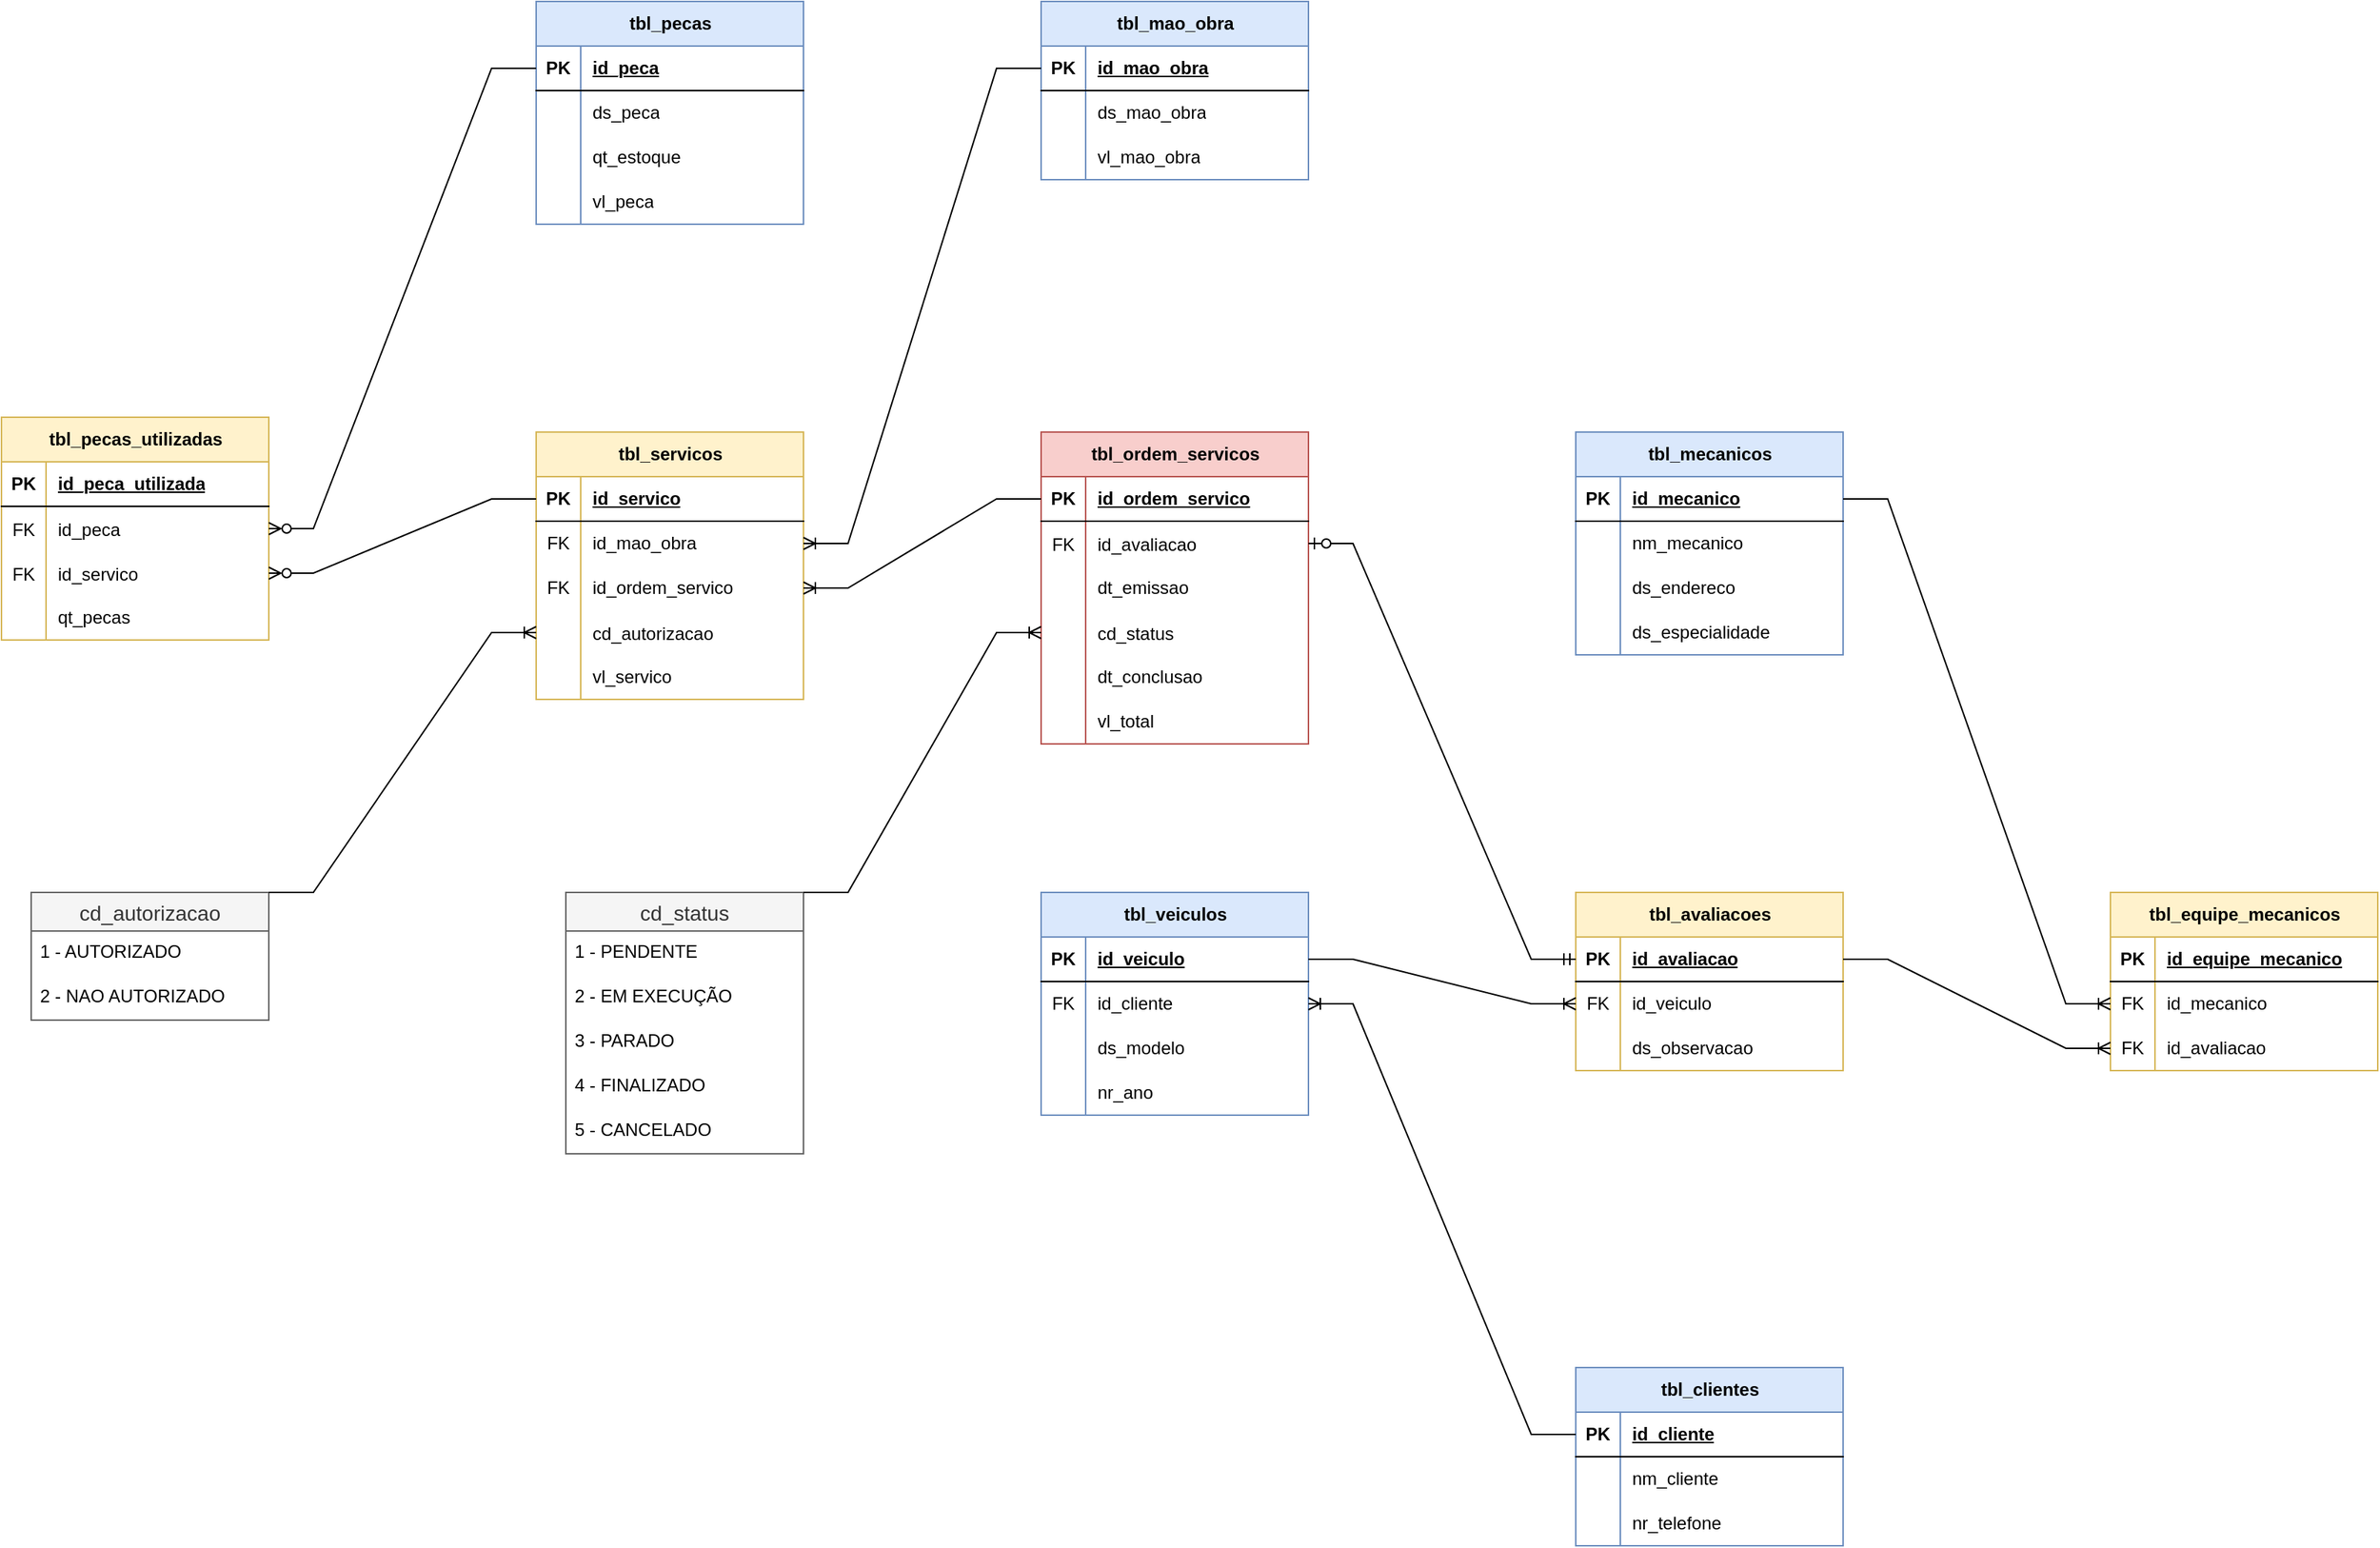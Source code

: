 <mxfile version="25.0.2">
  <diagram name="Page-1" id="YMWAzEPNgA9wiK5AsXqX">
    <mxGraphModel dx="1755" dy="1722" grid="1" gridSize="10" guides="1" tooltips="1" connect="1" arrows="1" fold="1" page="1" pageScale="1" pageWidth="827" pageHeight="1169" math="0" shadow="0">
      <root>
        <mxCell id="0" />
        <mxCell id="1" parent="0" />
        <mxCell id="VLNtFHODh2WOGzN6-Xzg-1" value="tbl_ordem_servicos" style="shape=table;startSize=30;container=1;collapsible=1;childLayout=tableLayout;fixedRows=1;rowLines=0;fontStyle=1;align=center;resizeLast=1;html=1;fillColor=#f8cecc;strokeColor=#b85450;" parent="1" vertex="1">
          <mxGeometry x="-120" y="-270" width="180" height="210" as="geometry" />
        </mxCell>
        <mxCell id="VLNtFHODh2WOGzN6-Xzg-2" value="" style="shape=tableRow;horizontal=0;startSize=0;swimlaneHead=0;swimlaneBody=0;fillColor=none;collapsible=0;dropTarget=0;points=[[0,0.5],[1,0.5]];portConstraint=eastwest;top=0;left=0;right=0;bottom=1;" parent="VLNtFHODh2WOGzN6-Xzg-1" vertex="1">
          <mxGeometry y="30" width="180" height="30" as="geometry" />
        </mxCell>
        <mxCell id="VLNtFHODh2WOGzN6-Xzg-3" value="PK" style="shape=partialRectangle;connectable=0;fillColor=none;top=0;left=0;bottom=0;right=0;fontStyle=1;overflow=hidden;whiteSpace=wrap;html=1;" parent="VLNtFHODh2WOGzN6-Xzg-2" vertex="1">
          <mxGeometry width="30" height="30" as="geometry">
            <mxRectangle width="30" height="30" as="alternateBounds" />
          </mxGeometry>
        </mxCell>
        <mxCell id="VLNtFHODh2WOGzN6-Xzg-4" value="id_ordem_servico" style="shape=partialRectangle;connectable=0;fillColor=none;top=0;left=0;bottom=0;right=0;align=left;spacingLeft=6;fontStyle=5;overflow=hidden;whiteSpace=wrap;html=1;" parent="VLNtFHODh2WOGzN6-Xzg-2" vertex="1">
          <mxGeometry x="30" width="150" height="30" as="geometry">
            <mxRectangle width="150" height="30" as="alternateBounds" />
          </mxGeometry>
        </mxCell>
        <mxCell id="VLNtFHODh2WOGzN6-Xzg-111" value="" style="shape=tableRow;horizontal=0;startSize=0;swimlaneHead=0;swimlaneBody=0;fillColor=none;collapsible=0;dropTarget=0;points=[[0,0.5],[1,0.5]];portConstraint=eastwest;top=0;left=0;right=0;bottom=0;" parent="VLNtFHODh2WOGzN6-Xzg-1" vertex="1">
          <mxGeometry y="60" width="180" height="30" as="geometry" />
        </mxCell>
        <mxCell id="VLNtFHODh2WOGzN6-Xzg-112" value="FK" style="shape=partialRectangle;connectable=0;fillColor=none;top=0;left=0;bottom=0;right=0;editable=1;overflow=hidden;" parent="VLNtFHODh2WOGzN6-Xzg-111" vertex="1">
          <mxGeometry width="30" height="30" as="geometry">
            <mxRectangle width="30" height="30" as="alternateBounds" />
          </mxGeometry>
        </mxCell>
        <mxCell id="VLNtFHODh2WOGzN6-Xzg-113" value="id_avaliacao" style="shape=partialRectangle;connectable=0;fillColor=none;top=0;left=0;bottom=0;right=0;align=left;spacingLeft=6;overflow=hidden;" parent="VLNtFHODh2WOGzN6-Xzg-111" vertex="1">
          <mxGeometry x="30" width="150" height="30" as="geometry">
            <mxRectangle width="150" height="30" as="alternateBounds" />
          </mxGeometry>
        </mxCell>
        <mxCell id="VLNtFHODh2WOGzN6-Xzg-5" value="" style="shape=tableRow;horizontal=0;startSize=0;swimlaneHead=0;swimlaneBody=0;fillColor=none;collapsible=0;dropTarget=0;points=[[0,0.5],[1,0.5]];portConstraint=eastwest;top=0;left=0;right=0;bottom=0;" parent="VLNtFHODh2WOGzN6-Xzg-1" vertex="1">
          <mxGeometry y="90" width="180" height="30" as="geometry" />
        </mxCell>
        <mxCell id="VLNtFHODh2WOGzN6-Xzg-6" value="" style="shape=partialRectangle;connectable=0;fillColor=none;top=0;left=0;bottom=0;right=0;editable=1;overflow=hidden;whiteSpace=wrap;html=1;" parent="VLNtFHODh2WOGzN6-Xzg-5" vertex="1">
          <mxGeometry width="30" height="30" as="geometry">
            <mxRectangle width="30" height="30" as="alternateBounds" />
          </mxGeometry>
        </mxCell>
        <mxCell id="VLNtFHODh2WOGzN6-Xzg-7" value="dt_emissao" style="shape=partialRectangle;connectable=0;fillColor=none;top=0;left=0;bottom=0;right=0;align=left;spacingLeft=6;overflow=hidden;whiteSpace=wrap;html=1;" parent="VLNtFHODh2WOGzN6-Xzg-5" vertex="1">
          <mxGeometry x="30" width="150" height="30" as="geometry">
            <mxRectangle width="150" height="30" as="alternateBounds" />
          </mxGeometry>
        </mxCell>
        <mxCell id="VLNtFHODh2WOGzN6-Xzg-92" value="" style="shape=tableRow;horizontal=0;startSize=0;swimlaneHead=0;swimlaneBody=0;fillColor=none;collapsible=0;dropTarget=0;points=[[0,0.5],[1,0.5]];portConstraint=eastwest;top=0;left=0;right=0;bottom=0;" parent="VLNtFHODh2WOGzN6-Xzg-1" vertex="1">
          <mxGeometry y="120" width="180" height="30" as="geometry" />
        </mxCell>
        <mxCell id="VLNtFHODh2WOGzN6-Xzg-93" value="" style="shape=partialRectangle;connectable=0;fillColor=none;top=0;left=0;bottom=0;right=0;editable=1;overflow=hidden;" parent="VLNtFHODh2WOGzN6-Xzg-92" vertex="1">
          <mxGeometry width="30" height="30" as="geometry">
            <mxRectangle width="30" height="30" as="alternateBounds" />
          </mxGeometry>
        </mxCell>
        <mxCell id="VLNtFHODh2WOGzN6-Xzg-94" value="cd_status" style="shape=partialRectangle;connectable=0;fillColor=none;top=0;left=0;bottom=0;right=0;align=left;spacingLeft=6;overflow=hidden;" parent="VLNtFHODh2WOGzN6-Xzg-92" vertex="1">
          <mxGeometry x="30" width="150" height="30" as="geometry">
            <mxRectangle width="150" height="30" as="alternateBounds" />
          </mxGeometry>
        </mxCell>
        <mxCell id="VLNtFHODh2WOGzN6-Xzg-8" value="" style="shape=tableRow;horizontal=0;startSize=0;swimlaneHead=0;swimlaneBody=0;fillColor=none;collapsible=0;dropTarget=0;points=[[0,0.5],[1,0.5]];portConstraint=eastwest;top=0;left=0;right=0;bottom=0;" parent="VLNtFHODh2WOGzN6-Xzg-1" vertex="1">
          <mxGeometry y="150" width="180" height="30" as="geometry" />
        </mxCell>
        <mxCell id="VLNtFHODh2WOGzN6-Xzg-9" value="" style="shape=partialRectangle;connectable=0;fillColor=none;top=0;left=0;bottom=0;right=0;editable=1;overflow=hidden;whiteSpace=wrap;html=1;" parent="VLNtFHODh2WOGzN6-Xzg-8" vertex="1">
          <mxGeometry width="30" height="30" as="geometry">
            <mxRectangle width="30" height="30" as="alternateBounds" />
          </mxGeometry>
        </mxCell>
        <mxCell id="VLNtFHODh2WOGzN6-Xzg-10" value="dt_conclusao" style="shape=partialRectangle;connectable=0;fillColor=none;top=0;left=0;bottom=0;right=0;align=left;spacingLeft=6;overflow=hidden;whiteSpace=wrap;html=1;" parent="VLNtFHODh2WOGzN6-Xzg-8" vertex="1">
          <mxGeometry x="30" width="150" height="30" as="geometry">
            <mxRectangle width="150" height="30" as="alternateBounds" />
          </mxGeometry>
        </mxCell>
        <mxCell id="VLNtFHODh2WOGzN6-Xzg-11" value="" style="shape=tableRow;horizontal=0;startSize=0;swimlaneHead=0;swimlaneBody=0;fillColor=none;collapsible=0;dropTarget=0;points=[[0,0.5],[1,0.5]];portConstraint=eastwest;top=0;left=0;right=0;bottom=0;" parent="VLNtFHODh2WOGzN6-Xzg-1" vertex="1">
          <mxGeometry y="180" width="180" height="30" as="geometry" />
        </mxCell>
        <mxCell id="VLNtFHODh2WOGzN6-Xzg-12" value="" style="shape=partialRectangle;connectable=0;fillColor=none;top=0;left=0;bottom=0;right=0;editable=1;overflow=hidden;whiteSpace=wrap;html=1;" parent="VLNtFHODh2WOGzN6-Xzg-11" vertex="1">
          <mxGeometry width="30" height="30" as="geometry">
            <mxRectangle width="30" height="30" as="alternateBounds" />
          </mxGeometry>
        </mxCell>
        <mxCell id="VLNtFHODh2WOGzN6-Xzg-13" value="vl_total" style="shape=partialRectangle;connectable=0;fillColor=none;top=0;left=0;bottom=0;right=0;align=left;spacingLeft=6;overflow=hidden;whiteSpace=wrap;html=1;" parent="VLNtFHODh2WOGzN6-Xzg-11" vertex="1">
          <mxGeometry x="30" width="150" height="30" as="geometry">
            <mxRectangle width="150" height="30" as="alternateBounds" />
          </mxGeometry>
        </mxCell>
        <mxCell id="VLNtFHODh2WOGzN6-Xzg-14" value="tbl_clientes" style="shape=table;startSize=30;container=1;collapsible=1;childLayout=tableLayout;fixedRows=1;rowLines=0;fontStyle=1;align=center;resizeLast=1;html=1;fillColor=#dae8fc;strokeColor=#6c8ebf;" parent="1" vertex="1">
          <mxGeometry x="240" y="360" width="180" height="120" as="geometry" />
        </mxCell>
        <mxCell id="VLNtFHODh2WOGzN6-Xzg-15" value="" style="shape=tableRow;horizontal=0;startSize=0;swimlaneHead=0;swimlaneBody=0;fillColor=none;collapsible=0;dropTarget=0;points=[[0,0.5],[1,0.5]];portConstraint=eastwest;top=0;left=0;right=0;bottom=1;" parent="VLNtFHODh2WOGzN6-Xzg-14" vertex="1">
          <mxGeometry y="30" width="180" height="30" as="geometry" />
        </mxCell>
        <mxCell id="VLNtFHODh2WOGzN6-Xzg-16" value="PK" style="shape=partialRectangle;connectable=0;fillColor=none;top=0;left=0;bottom=0;right=0;fontStyle=1;overflow=hidden;whiteSpace=wrap;html=1;" parent="VLNtFHODh2WOGzN6-Xzg-15" vertex="1">
          <mxGeometry width="30" height="30" as="geometry">
            <mxRectangle width="30" height="30" as="alternateBounds" />
          </mxGeometry>
        </mxCell>
        <mxCell id="VLNtFHODh2WOGzN6-Xzg-17" value="id_cliente" style="shape=partialRectangle;connectable=0;fillColor=none;top=0;left=0;bottom=0;right=0;align=left;spacingLeft=6;fontStyle=5;overflow=hidden;whiteSpace=wrap;html=1;" parent="VLNtFHODh2WOGzN6-Xzg-15" vertex="1">
          <mxGeometry x="30" width="150" height="30" as="geometry">
            <mxRectangle width="150" height="30" as="alternateBounds" />
          </mxGeometry>
        </mxCell>
        <mxCell id="VLNtFHODh2WOGzN6-Xzg-18" value="" style="shape=tableRow;horizontal=0;startSize=0;swimlaneHead=0;swimlaneBody=0;fillColor=none;collapsible=0;dropTarget=0;points=[[0,0.5],[1,0.5]];portConstraint=eastwest;top=0;left=0;right=0;bottom=0;" parent="VLNtFHODh2WOGzN6-Xzg-14" vertex="1">
          <mxGeometry y="60" width="180" height="30" as="geometry" />
        </mxCell>
        <mxCell id="VLNtFHODh2WOGzN6-Xzg-19" value="" style="shape=partialRectangle;connectable=0;fillColor=none;top=0;left=0;bottom=0;right=0;editable=1;overflow=hidden;whiteSpace=wrap;html=1;" parent="VLNtFHODh2WOGzN6-Xzg-18" vertex="1">
          <mxGeometry width="30" height="30" as="geometry">
            <mxRectangle width="30" height="30" as="alternateBounds" />
          </mxGeometry>
        </mxCell>
        <mxCell id="VLNtFHODh2WOGzN6-Xzg-20" value="nm_cliente" style="shape=partialRectangle;connectable=0;fillColor=none;top=0;left=0;bottom=0;right=0;align=left;spacingLeft=6;overflow=hidden;whiteSpace=wrap;html=1;" parent="VLNtFHODh2WOGzN6-Xzg-18" vertex="1">
          <mxGeometry x="30" width="150" height="30" as="geometry">
            <mxRectangle width="150" height="30" as="alternateBounds" />
          </mxGeometry>
        </mxCell>
        <mxCell id="VLNtFHODh2WOGzN6-Xzg-21" value="" style="shape=tableRow;horizontal=0;startSize=0;swimlaneHead=0;swimlaneBody=0;fillColor=none;collapsible=0;dropTarget=0;points=[[0,0.5],[1,0.5]];portConstraint=eastwest;top=0;left=0;right=0;bottom=0;" parent="VLNtFHODh2WOGzN6-Xzg-14" vertex="1">
          <mxGeometry y="90" width="180" height="30" as="geometry" />
        </mxCell>
        <mxCell id="VLNtFHODh2WOGzN6-Xzg-22" value="" style="shape=partialRectangle;connectable=0;fillColor=none;top=0;left=0;bottom=0;right=0;editable=1;overflow=hidden;whiteSpace=wrap;html=1;" parent="VLNtFHODh2WOGzN6-Xzg-21" vertex="1">
          <mxGeometry width="30" height="30" as="geometry">
            <mxRectangle width="30" height="30" as="alternateBounds" />
          </mxGeometry>
        </mxCell>
        <mxCell id="VLNtFHODh2WOGzN6-Xzg-23" value="nr_telefone" style="shape=partialRectangle;connectable=0;fillColor=none;top=0;left=0;bottom=0;right=0;align=left;spacingLeft=6;overflow=hidden;whiteSpace=wrap;html=1;" parent="VLNtFHODh2WOGzN6-Xzg-21" vertex="1">
          <mxGeometry x="30" width="150" height="30" as="geometry">
            <mxRectangle width="150" height="30" as="alternateBounds" />
          </mxGeometry>
        </mxCell>
        <mxCell id="VLNtFHODh2WOGzN6-Xzg-27" value="tbl_veiculos" style="shape=table;startSize=30;container=1;collapsible=1;childLayout=tableLayout;fixedRows=1;rowLines=0;fontStyle=1;align=center;resizeLast=1;html=1;fillColor=#dae8fc;strokeColor=#6c8ebf;" parent="1" vertex="1">
          <mxGeometry x="-120" y="40" width="180" height="150" as="geometry" />
        </mxCell>
        <mxCell id="VLNtFHODh2WOGzN6-Xzg-28" value="" style="shape=tableRow;horizontal=0;startSize=0;swimlaneHead=0;swimlaneBody=0;fillColor=none;collapsible=0;dropTarget=0;points=[[0,0.5],[1,0.5]];portConstraint=eastwest;top=0;left=0;right=0;bottom=1;" parent="VLNtFHODh2WOGzN6-Xzg-27" vertex="1">
          <mxGeometry y="30" width="180" height="30" as="geometry" />
        </mxCell>
        <mxCell id="VLNtFHODh2WOGzN6-Xzg-29" value="PK" style="shape=partialRectangle;connectable=0;fillColor=none;top=0;left=0;bottom=0;right=0;fontStyle=1;overflow=hidden;whiteSpace=wrap;html=1;" parent="VLNtFHODh2WOGzN6-Xzg-28" vertex="1">
          <mxGeometry width="30" height="30" as="geometry">
            <mxRectangle width="30" height="30" as="alternateBounds" />
          </mxGeometry>
        </mxCell>
        <mxCell id="VLNtFHODh2WOGzN6-Xzg-30" value="id_veiculo" style="shape=partialRectangle;connectable=0;fillColor=none;top=0;left=0;bottom=0;right=0;align=left;spacingLeft=6;fontStyle=5;overflow=hidden;whiteSpace=wrap;html=1;" parent="VLNtFHODh2WOGzN6-Xzg-28" vertex="1">
          <mxGeometry x="30" width="150" height="30" as="geometry">
            <mxRectangle width="150" height="30" as="alternateBounds" />
          </mxGeometry>
        </mxCell>
        <mxCell id="VLNtFHODh2WOGzN6-Xzg-37" value="" style="shape=tableRow;horizontal=0;startSize=0;swimlaneHead=0;swimlaneBody=0;fillColor=none;collapsible=0;dropTarget=0;points=[[0,0.5],[1,0.5]];portConstraint=eastwest;top=0;left=0;right=0;bottom=0;" parent="VLNtFHODh2WOGzN6-Xzg-27" vertex="1">
          <mxGeometry y="60" width="180" height="30" as="geometry" />
        </mxCell>
        <mxCell id="VLNtFHODh2WOGzN6-Xzg-38" value="FK" style="shape=partialRectangle;connectable=0;fillColor=none;top=0;left=0;bottom=0;right=0;editable=1;overflow=hidden;whiteSpace=wrap;html=1;" parent="VLNtFHODh2WOGzN6-Xzg-37" vertex="1">
          <mxGeometry width="30" height="30" as="geometry">
            <mxRectangle width="30" height="30" as="alternateBounds" />
          </mxGeometry>
        </mxCell>
        <mxCell id="VLNtFHODh2WOGzN6-Xzg-39" value="id_cliente" style="shape=partialRectangle;connectable=0;fillColor=none;top=0;left=0;bottom=0;right=0;align=left;spacingLeft=6;overflow=hidden;whiteSpace=wrap;html=1;" parent="VLNtFHODh2WOGzN6-Xzg-37" vertex="1">
          <mxGeometry x="30" width="150" height="30" as="geometry">
            <mxRectangle width="150" height="30" as="alternateBounds" />
          </mxGeometry>
        </mxCell>
        <mxCell id="VLNtFHODh2WOGzN6-Xzg-31" value="" style="shape=tableRow;horizontal=0;startSize=0;swimlaneHead=0;swimlaneBody=0;fillColor=none;collapsible=0;dropTarget=0;points=[[0,0.5],[1,0.5]];portConstraint=eastwest;top=0;left=0;right=0;bottom=0;" parent="VLNtFHODh2WOGzN6-Xzg-27" vertex="1">
          <mxGeometry y="90" width="180" height="30" as="geometry" />
        </mxCell>
        <mxCell id="VLNtFHODh2WOGzN6-Xzg-32" value="" style="shape=partialRectangle;connectable=0;fillColor=none;top=0;left=0;bottom=0;right=0;editable=1;overflow=hidden;whiteSpace=wrap;html=1;" parent="VLNtFHODh2WOGzN6-Xzg-31" vertex="1">
          <mxGeometry width="30" height="30" as="geometry">
            <mxRectangle width="30" height="30" as="alternateBounds" />
          </mxGeometry>
        </mxCell>
        <mxCell id="VLNtFHODh2WOGzN6-Xzg-33" value="ds_modelo" style="shape=partialRectangle;connectable=0;fillColor=none;top=0;left=0;bottom=0;right=0;align=left;spacingLeft=6;overflow=hidden;whiteSpace=wrap;html=1;" parent="VLNtFHODh2WOGzN6-Xzg-31" vertex="1">
          <mxGeometry x="30" width="150" height="30" as="geometry">
            <mxRectangle width="150" height="30" as="alternateBounds" />
          </mxGeometry>
        </mxCell>
        <mxCell id="VLNtFHODh2WOGzN6-Xzg-34" value="" style="shape=tableRow;horizontal=0;startSize=0;swimlaneHead=0;swimlaneBody=0;fillColor=none;collapsible=0;dropTarget=0;points=[[0,0.5],[1,0.5]];portConstraint=eastwest;top=0;left=0;right=0;bottom=0;" parent="VLNtFHODh2WOGzN6-Xzg-27" vertex="1">
          <mxGeometry y="120" width="180" height="30" as="geometry" />
        </mxCell>
        <mxCell id="VLNtFHODh2WOGzN6-Xzg-35" value="" style="shape=partialRectangle;connectable=0;fillColor=none;top=0;left=0;bottom=0;right=0;editable=1;overflow=hidden;whiteSpace=wrap;html=1;" parent="VLNtFHODh2WOGzN6-Xzg-34" vertex="1">
          <mxGeometry width="30" height="30" as="geometry">
            <mxRectangle width="30" height="30" as="alternateBounds" />
          </mxGeometry>
        </mxCell>
        <mxCell id="VLNtFHODh2WOGzN6-Xzg-36" value="nr_ano" style="shape=partialRectangle;connectable=0;fillColor=none;top=0;left=0;bottom=0;right=0;align=left;spacingLeft=6;overflow=hidden;whiteSpace=wrap;html=1;" parent="VLNtFHODh2WOGzN6-Xzg-34" vertex="1">
          <mxGeometry x="30" width="150" height="30" as="geometry">
            <mxRectangle width="150" height="30" as="alternateBounds" />
          </mxGeometry>
        </mxCell>
        <mxCell id="VLNtFHODh2WOGzN6-Xzg-40" value="tbl_mecanicos" style="shape=table;startSize=30;container=1;collapsible=1;childLayout=tableLayout;fixedRows=1;rowLines=0;fontStyle=1;align=center;resizeLast=1;html=1;fillColor=#dae8fc;strokeColor=#6c8ebf;" parent="1" vertex="1">
          <mxGeometry x="240" y="-270" width="180" height="150" as="geometry" />
        </mxCell>
        <mxCell id="VLNtFHODh2WOGzN6-Xzg-41" value="" style="shape=tableRow;horizontal=0;startSize=0;swimlaneHead=0;swimlaneBody=0;fillColor=none;collapsible=0;dropTarget=0;points=[[0,0.5],[1,0.5]];portConstraint=eastwest;top=0;left=0;right=0;bottom=1;" parent="VLNtFHODh2WOGzN6-Xzg-40" vertex="1">
          <mxGeometry y="30" width="180" height="30" as="geometry" />
        </mxCell>
        <mxCell id="VLNtFHODh2WOGzN6-Xzg-42" value="PK" style="shape=partialRectangle;connectable=0;fillColor=none;top=0;left=0;bottom=0;right=0;fontStyle=1;overflow=hidden;whiteSpace=wrap;html=1;" parent="VLNtFHODh2WOGzN6-Xzg-41" vertex="1">
          <mxGeometry width="30" height="30" as="geometry">
            <mxRectangle width="30" height="30" as="alternateBounds" />
          </mxGeometry>
        </mxCell>
        <mxCell id="VLNtFHODh2WOGzN6-Xzg-43" value="id_mecanico" style="shape=partialRectangle;connectable=0;fillColor=none;top=0;left=0;bottom=0;right=0;align=left;spacingLeft=6;fontStyle=5;overflow=hidden;whiteSpace=wrap;html=1;" parent="VLNtFHODh2WOGzN6-Xzg-41" vertex="1">
          <mxGeometry x="30" width="150" height="30" as="geometry">
            <mxRectangle width="150" height="30" as="alternateBounds" />
          </mxGeometry>
        </mxCell>
        <mxCell id="VLNtFHODh2WOGzN6-Xzg-44" value="" style="shape=tableRow;horizontal=0;startSize=0;swimlaneHead=0;swimlaneBody=0;fillColor=none;collapsible=0;dropTarget=0;points=[[0,0.5],[1,0.5]];portConstraint=eastwest;top=0;left=0;right=0;bottom=0;" parent="VLNtFHODh2WOGzN6-Xzg-40" vertex="1">
          <mxGeometry y="60" width="180" height="30" as="geometry" />
        </mxCell>
        <mxCell id="VLNtFHODh2WOGzN6-Xzg-45" value="" style="shape=partialRectangle;connectable=0;fillColor=none;top=0;left=0;bottom=0;right=0;editable=1;overflow=hidden;whiteSpace=wrap;html=1;" parent="VLNtFHODh2WOGzN6-Xzg-44" vertex="1">
          <mxGeometry width="30" height="30" as="geometry">
            <mxRectangle width="30" height="30" as="alternateBounds" />
          </mxGeometry>
        </mxCell>
        <mxCell id="VLNtFHODh2WOGzN6-Xzg-46" value="nm_mecanico" style="shape=partialRectangle;connectable=0;fillColor=none;top=0;left=0;bottom=0;right=0;align=left;spacingLeft=6;overflow=hidden;whiteSpace=wrap;html=1;" parent="VLNtFHODh2WOGzN6-Xzg-44" vertex="1">
          <mxGeometry x="30" width="150" height="30" as="geometry">
            <mxRectangle width="150" height="30" as="alternateBounds" />
          </mxGeometry>
        </mxCell>
        <mxCell id="VLNtFHODh2WOGzN6-Xzg-47" value="" style="shape=tableRow;horizontal=0;startSize=0;swimlaneHead=0;swimlaneBody=0;fillColor=none;collapsible=0;dropTarget=0;points=[[0,0.5],[1,0.5]];portConstraint=eastwest;top=0;left=0;right=0;bottom=0;" parent="VLNtFHODh2WOGzN6-Xzg-40" vertex="1">
          <mxGeometry y="90" width="180" height="30" as="geometry" />
        </mxCell>
        <mxCell id="VLNtFHODh2WOGzN6-Xzg-48" value="" style="shape=partialRectangle;connectable=0;fillColor=none;top=0;left=0;bottom=0;right=0;editable=1;overflow=hidden;whiteSpace=wrap;html=1;" parent="VLNtFHODh2WOGzN6-Xzg-47" vertex="1">
          <mxGeometry width="30" height="30" as="geometry">
            <mxRectangle width="30" height="30" as="alternateBounds" />
          </mxGeometry>
        </mxCell>
        <mxCell id="VLNtFHODh2WOGzN6-Xzg-49" value="ds_endereco" style="shape=partialRectangle;connectable=0;fillColor=none;top=0;left=0;bottom=0;right=0;align=left;spacingLeft=6;overflow=hidden;whiteSpace=wrap;html=1;" parent="VLNtFHODh2WOGzN6-Xzg-47" vertex="1">
          <mxGeometry x="30" width="150" height="30" as="geometry">
            <mxRectangle width="150" height="30" as="alternateBounds" />
          </mxGeometry>
        </mxCell>
        <mxCell id="VLNtFHODh2WOGzN6-Xzg-50" value="" style="shape=tableRow;horizontal=0;startSize=0;swimlaneHead=0;swimlaneBody=0;fillColor=none;collapsible=0;dropTarget=0;points=[[0,0.5],[1,0.5]];portConstraint=eastwest;top=0;left=0;right=0;bottom=0;" parent="VLNtFHODh2WOGzN6-Xzg-40" vertex="1">
          <mxGeometry y="120" width="180" height="30" as="geometry" />
        </mxCell>
        <mxCell id="VLNtFHODh2WOGzN6-Xzg-51" value="" style="shape=partialRectangle;connectable=0;fillColor=none;top=0;left=0;bottom=0;right=0;editable=1;overflow=hidden;whiteSpace=wrap;html=1;" parent="VLNtFHODh2WOGzN6-Xzg-50" vertex="1">
          <mxGeometry width="30" height="30" as="geometry">
            <mxRectangle width="30" height="30" as="alternateBounds" />
          </mxGeometry>
        </mxCell>
        <mxCell id="VLNtFHODh2WOGzN6-Xzg-52" value="ds_especialidade" style="shape=partialRectangle;connectable=0;fillColor=none;top=0;left=0;bottom=0;right=0;align=left;spacingLeft=6;overflow=hidden;whiteSpace=wrap;html=1;" parent="VLNtFHODh2WOGzN6-Xzg-50" vertex="1">
          <mxGeometry x="30" width="150" height="30" as="geometry">
            <mxRectangle width="150" height="30" as="alternateBounds" />
          </mxGeometry>
        </mxCell>
        <mxCell id="VLNtFHODh2WOGzN6-Xzg-53" value="tbl_servicos" style="shape=table;startSize=30;container=1;collapsible=1;childLayout=tableLayout;fixedRows=1;rowLines=0;fontStyle=1;align=center;resizeLast=1;html=1;fillColor=#fff2cc;strokeColor=#d6b656;" parent="1" vertex="1">
          <mxGeometry x="-460" y="-270" width="180" height="180" as="geometry" />
        </mxCell>
        <mxCell id="VLNtFHODh2WOGzN6-Xzg-54" value="" style="shape=tableRow;horizontal=0;startSize=0;swimlaneHead=0;swimlaneBody=0;fillColor=none;collapsible=0;dropTarget=0;points=[[0,0.5],[1,0.5]];portConstraint=eastwest;top=0;left=0;right=0;bottom=1;" parent="VLNtFHODh2WOGzN6-Xzg-53" vertex="1">
          <mxGeometry y="30" width="180" height="30" as="geometry" />
        </mxCell>
        <mxCell id="VLNtFHODh2WOGzN6-Xzg-55" value="PK" style="shape=partialRectangle;connectable=0;fillColor=none;top=0;left=0;bottom=0;right=0;fontStyle=1;overflow=hidden;whiteSpace=wrap;html=1;" parent="VLNtFHODh2WOGzN6-Xzg-54" vertex="1">
          <mxGeometry width="30" height="30" as="geometry">
            <mxRectangle width="30" height="30" as="alternateBounds" />
          </mxGeometry>
        </mxCell>
        <mxCell id="VLNtFHODh2WOGzN6-Xzg-56" value="id_servico" style="shape=partialRectangle;connectable=0;fillColor=none;top=0;left=0;bottom=0;right=0;align=left;spacingLeft=6;fontStyle=5;overflow=hidden;whiteSpace=wrap;html=1;" parent="VLNtFHODh2WOGzN6-Xzg-54" vertex="1">
          <mxGeometry x="30" width="150" height="30" as="geometry">
            <mxRectangle width="150" height="30" as="alternateBounds" />
          </mxGeometry>
        </mxCell>
        <mxCell id="VLNtFHODh2WOGzN6-Xzg-63" value="" style="shape=tableRow;horizontal=0;startSize=0;swimlaneHead=0;swimlaneBody=0;fillColor=none;collapsible=0;dropTarget=0;points=[[0,0.5],[1,0.5]];portConstraint=eastwest;top=0;left=0;right=0;bottom=0;" parent="VLNtFHODh2WOGzN6-Xzg-53" vertex="1">
          <mxGeometry y="60" width="180" height="30" as="geometry" />
        </mxCell>
        <mxCell id="VLNtFHODh2WOGzN6-Xzg-64" value="FK" style="shape=partialRectangle;connectable=0;fillColor=none;top=0;left=0;bottom=0;right=0;editable=1;overflow=hidden;whiteSpace=wrap;html=1;" parent="VLNtFHODh2WOGzN6-Xzg-63" vertex="1">
          <mxGeometry width="30" height="30" as="geometry">
            <mxRectangle width="30" height="30" as="alternateBounds" />
          </mxGeometry>
        </mxCell>
        <mxCell id="VLNtFHODh2WOGzN6-Xzg-65" value="id_mao_obra" style="shape=partialRectangle;connectable=0;fillColor=none;top=0;left=0;bottom=0;right=0;align=left;spacingLeft=6;overflow=hidden;whiteSpace=wrap;html=1;" parent="VLNtFHODh2WOGzN6-Xzg-63" vertex="1">
          <mxGeometry x="30" width="150" height="30" as="geometry">
            <mxRectangle width="150" height="30" as="alternateBounds" />
          </mxGeometry>
        </mxCell>
        <mxCell id="VLNtFHODh2WOGzN6-Xzg-57" value="" style="shape=tableRow;horizontal=0;startSize=0;swimlaneHead=0;swimlaneBody=0;fillColor=none;collapsible=0;dropTarget=0;points=[[0,0.5],[1,0.5]];portConstraint=eastwest;top=0;left=0;right=0;bottom=0;" parent="VLNtFHODh2WOGzN6-Xzg-53" vertex="1">
          <mxGeometry y="90" width="180" height="30" as="geometry" />
        </mxCell>
        <mxCell id="VLNtFHODh2WOGzN6-Xzg-58" value="FK" style="shape=partialRectangle;connectable=0;fillColor=none;top=0;left=0;bottom=0;right=0;editable=1;overflow=hidden;whiteSpace=wrap;html=1;" parent="VLNtFHODh2WOGzN6-Xzg-57" vertex="1">
          <mxGeometry width="30" height="30" as="geometry">
            <mxRectangle width="30" height="30" as="alternateBounds" />
          </mxGeometry>
        </mxCell>
        <mxCell id="VLNtFHODh2WOGzN6-Xzg-59" value="id_ordem_servico" style="shape=partialRectangle;connectable=0;fillColor=none;top=0;left=0;bottom=0;right=0;align=left;spacingLeft=6;overflow=hidden;whiteSpace=wrap;html=1;" parent="VLNtFHODh2WOGzN6-Xzg-57" vertex="1">
          <mxGeometry x="30" width="150" height="30" as="geometry">
            <mxRectangle width="150" height="30" as="alternateBounds" />
          </mxGeometry>
        </mxCell>
        <mxCell id="VLNtFHODh2WOGzN6-Xzg-176" value="" style="shape=tableRow;horizontal=0;startSize=0;swimlaneHead=0;swimlaneBody=0;fillColor=none;collapsible=0;dropTarget=0;points=[[0,0.5],[1,0.5]];portConstraint=eastwest;top=0;left=0;right=0;bottom=0;" parent="VLNtFHODh2WOGzN6-Xzg-53" vertex="1">
          <mxGeometry y="120" width="180" height="30" as="geometry" />
        </mxCell>
        <mxCell id="VLNtFHODh2WOGzN6-Xzg-177" value="" style="shape=partialRectangle;connectable=0;fillColor=none;top=0;left=0;bottom=0;right=0;editable=1;overflow=hidden;" parent="VLNtFHODh2WOGzN6-Xzg-176" vertex="1">
          <mxGeometry width="30" height="30" as="geometry">
            <mxRectangle width="30" height="30" as="alternateBounds" />
          </mxGeometry>
        </mxCell>
        <mxCell id="VLNtFHODh2WOGzN6-Xzg-178" value="cd_autorizacao" style="shape=partialRectangle;connectable=0;fillColor=none;top=0;left=0;bottom=0;right=0;align=left;spacingLeft=6;overflow=hidden;" parent="VLNtFHODh2WOGzN6-Xzg-176" vertex="1">
          <mxGeometry x="30" width="150" height="30" as="geometry">
            <mxRectangle width="150" height="30" as="alternateBounds" />
          </mxGeometry>
        </mxCell>
        <mxCell id="VLNtFHODh2WOGzN6-Xzg-60" value="" style="shape=tableRow;horizontal=0;startSize=0;swimlaneHead=0;swimlaneBody=0;fillColor=none;collapsible=0;dropTarget=0;points=[[0,0.5],[1,0.5]];portConstraint=eastwest;top=0;left=0;right=0;bottom=0;" parent="VLNtFHODh2WOGzN6-Xzg-53" vertex="1">
          <mxGeometry y="150" width="180" height="30" as="geometry" />
        </mxCell>
        <mxCell id="VLNtFHODh2WOGzN6-Xzg-61" value="" style="shape=partialRectangle;connectable=0;fillColor=none;top=0;left=0;bottom=0;right=0;editable=1;overflow=hidden;whiteSpace=wrap;html=1;" parent="VLNtFHODh2WOGzN6-Xzg-60" vertex="1">
          <mxGeometry width="30" height="30" as="geometry">
            <mxRectangle width="30" height="30" as="alternateBounds" />
          </mxGeometry>
        </mxCell>
        <mxCell id="VLNtFHODh2WOGzN6-Xzg-62" value="vl_servico" style="shape=partialRectangle;connectable=0;fillColor=none;top=0;left=0;bottom=0;right=0;align=left;spacingLeft=6;overflow=hidden;whiteSpace=wrap;html=1;" parent="VLNtFHODh2WOGzN6-Xzg-60" vertex="1">
          <mxGeometry x="30" width="150" height="30" as="geometry">
            <mxRectangle width="150" height="30" as="alternateBounds" />
          </mxGeometry>
        </mxCell>
        <mxCell id="VLNtFHODh2WOGzN6-Xzg-66" value="tbl_pecas" style="shape=table;startSize=30;container=1;collapsible=1;childLayout=tableLayout;fixedRows=1;rowLines=0;fontStyle=1;align=center;resizeLast=1;html=1;fillColor=#dae8fc;strokeColor=#6c8ebf;" parent="1" vertex="1">
          <mxGeometry x="-460" y="-560" width="180" height="150" as="geometry" />
        </mxCell>
        <mxCell id="VLNtFHODh2WOGzN6-Xzg-67" value="" style="shape=tableRow;horizontal=0;startSize=0;swimlaneHead=0;swimlaneBody=0;fillColor=none;collapsible=0;dropTarget=0;points=[[0,0.5],[1,0.5]];portConstraint=eastwest;top=0;left=0;right=0;bottom=1;" parent="VLNtFHODh2WOGzN6-Xzg-66" vertex="1">
          <mxGeometry y="30" width="180" height="30" as="geometry" />
        </mxCell>
        <mxCell id="VLNtFHODh2WOGzN6-Xzg-68" value="PK" style="shape=partialRectangle;connectable=0;fillColor=none;top=0;left=0;bottom=0;right=0;fontStyle=1;overflow=hidden;whiteSpace=wrap;html=1;" parent="VLNtFHODh2WOGzN6-Xzg-67" vertex="1">
          <mxGeometry width="30" height="30" as="geometry">
            <mxRectangle width="30" height="30" as="alternateBounds" />
          </mxGeometry>
        </mxCell>
        <mxCell id="VLNtFHODh2WOGzN6-Xzg-69" value="id_peca" style="shape=partialRectangle;connectable=0;fillColor=none;top=0;left=0;bottom=0;right=0;align=left;spacingLeft=6;fontStyle=5;overflow=hidden;whiteSpace=wrap;html=1;" parent="VLNtFHODh2WOGzN6-Xzg-67" vertex="1">
          <mxGeometry x="30" width="150" height="30" as="geometry">
            <mxRectangle width="150" height="30" as="alternateBounds" />
          </mxGeometry>
        </mxCell>
        <mxCell id="VLNtFHODh2WOGzN6-Xzg-70" value="" style="shape=tableRow;horizontal=0;startSize=0;swimlaneHead=0;swimlaneBody=0;fillColor=none;collapsible=0;dropTarget=0;points=[[0,0.5],[1,0.5]];portConstraint=eastwest;top=0;left=0;right=0;bottom=0;" parent="VLNtFHODh2WOGzN6-Xzg-66" vertex="1">
          <mxGeometry y="60" width="180" height="30" as="geometry" />
        </mxCell>
        <mxCell id="VLNtFHODh2WOGzN6-Xzg-71" value="" style="shape=partialRectangle;connectable=0;fillColor=none;top=0;left=0;bottom=0;right=0;editable=1;overflow=hidden;whiteSpace=wrap;html=1;" parent="VLNtFHODh2WOGzN6-Xzg-70" vertex="1">
          <mxGeometry width="30" height="30" as="geometry">
            <mxRectangle width="30" height="30" as="alternateBounds" />
          </mxGeometry>
        </mxCell>
        <mxCell id="VLNtFHODh2WOGzN6-Xzg-72" value="ds_peca" style="shape=partialRectangle;connectable=0;fillColor=none;top=0;left=0;bottom=0;right=0;align=left;spacingLeft=6;overflow=hidden;whiteSpace=wrap;html=1;" parent="VLNtFHODh2WOGzN6-Xzg-70" vertex="1">
          <mxGeometry x="30" width="150" height="30" as="geometry">
            <mxRectangle width="150" height="30" as="alternateBounds" />
          </mxGeometry>
        </mxCell>
        <mxCell id="VLNtFHODh2WOGzN6-Xzg-76" value="" style="shape=tableRow;horizontal=0;startSize=0;swimlaneHead=0;swimlaneBody=0;fillColor=none;collapsible=0;dropTarget=0;points=[[0,0.5],[1,0.5]];portConstraint=eastwest;top=0;left=0;right=0;bottom=0;" parent="VLNtFHODh2WOGzN6-Xzg-66" vertex="1">
          <mxGeometry y="90" width="180" height="30" as="geometry" />
        </mxCell>
        <mxCell id="VLNtFHODh2WOGzN6-Xzg-77" value="" style="shape=partialRectangle;connectable=0;fillColor=none;top=0;left=0;bottom=0;right=0;editable=1;overflow=hidden;whiteSpace=wrap;html=1;" parent="VLNtFHODh2WOGzN6-Xzg-76" vertex="1">
          <mxGeometry width="30" height="30" as="geometry">
            <mxRectangle width="30" height="30" as="alternateBounds" />
          </mxGeometry>
        </mxCell>
        <mxCell id="VLNtFHODh2WOGzN6-Xzg-78" value="qt_estoque" style="shape=partialRectangle;connectable=0;fillColor=none;top=0;left=0;bottom=0;right=0;align=left;spacingLeft=6;overflow=hidden;whiteSpace=wrap;html=1;" parent="VLNtFHODh2WOGzN6-Xzg-76" vertex="1">
          <mxGeometry x="30" width="150" height="30" as="geometry">
            <mxRectangle width="150" height="30" as="alternateBounds" />
          </mxGeometry>
        </mxCell>
        <mxCell id="VLNtFHODh2WOGzN6-Xzg-73" value="" style="shape=tableRow;horizontal=0;startSize=0;swimlaneHead=0;swimlaneBody=0;fillColor=none;collapsible=0;dropTarget=0;points=[[0,0.5],[1,0.5]];portConstraint=eastwest;top=0;left=0;right=0;bottom=0;" parent="VLNtFHODh2WOGzN6-Xzg-66" vertex="1">
          <mxGeometry y="120" width="180" height="30" as="geometry" />
        </mxCell>
        <mxCell id="VLNtFHODh2WOGzN6-Xzg-74" value="" style="shape=partialRectangle;connectable=0;fillColor=none;top=0;left=0;bottom=0;right=0;editable=1;overflow=hidden;whiteSpace=wrap;html=1;" parent="VLNtFHODh2WOGzN6-Xzg-73" vertex="1">
          <mxGeometry width="30" height="30" as="geometry">
            <mxRectangle width="30" height="30" as="alternateBounds" />
          </mxGeometry>
        </mxCell>
        <mxCell id="VLNtFHODh2WOGzN6-Xzg-75" value="vl_peca" style="shape=partialRectangle;connectable=0;fillColor=none;top=0;left=0;bottom=0;right=0;align=left;spacingLeft=6;overflow=hidden;whiteSpace=wrap;html=1;" parent="VLNtFHODh2WOGzN6-Xzg-73" vertex="1">
          <mxGeometry x="30" width="150" height="30" as="geometry">
            <mxRectangle width="150" height="30" as="alternateBounds" />
          </mxGeometry>
        </mxCell>
        <mxCell id="VLNtFHODh2WOGzN6-Xzg-79" value="tbl_pecas_utilizadas" style="shape=table;startSize=30;container=1;collapsible=1;childLayout=tableLayout;fixedRows=1;rowLines=0;fontStyle=1;align=center;resizeLast=1;html=1;fillColor=#fff2cc;strokeColor=#d6b656;" parent="1" vertex="1">
          <mxGeometry x="-820" y="-280" width="180" height="150" as="geometry" />
        </mxCell>
        <mxCell id="VLNtFHODh2WOGzN6-Xzg-80" value="" style="shape=tableRow;horizontal=0;startSize=0;swimlaneHead=0;swimlaneBody=0;fillColor=none;collapsible=0;dropTarget=0;points=[[0,0.5],[1,0.5]];portConstraint=eastwest;top=0;left=0;right=0;bottom=1;" parent="VLNtFHODh2WOGzN6-Xzg-79" vertex="1">
          <mxGeometry y="30" width="180" height="30" as="geometry" />
        </mxCell>
        <mxCell id="VLNtFHODh2WOGzN6-Xzg-81" value="PK" style="shape=partialRectangle;connectable=0;fillColor=none;top=0;left=0;bottom=0;right=0;fontStyle=1;overflow=hidden;whiteSpace=wrap;html=1;" parent="VLNtFHODh2WOGzN6-Xzg-80" vertex="1">
          <mxGeometry width="30" height="30" as="geometry">
            <mxRectangle width="30" height="30" as="alternateBounds" />
          </mxGeometry>
        </mxCell>
        <mxCell id="VLNtFHODh2WOGzN6-Xzg-82" value="id_peca_utilizada" style="shape=partialRectangle;connectable=0;fillColor=none;top=0;left=0;bottom=0;right=0;align=left;spacingLeft=6;fontStyle=5;overflow=hidden;whiteSpace=wrap;html=1;" parent="VLNtFHODh2WOGzN6-Xzg-80" vertex="1">
          <mxGeometry x="30" width="150" height="30" as="geometry">
            <mxRectangle width="150" height="30" as="alternateBounds" />
          </mxGeometry>
        </mxCell>
        <mxCell id="VLNtFHODh2WOGzN6-Xzg-137" value="" style="shape=tableRow;horizontal=0;startSize=0;swimlaneHead=0;swimlaneBody=0;fillColor=none;collapsible=0;dropTarget=0;points=[[0,0.5],[1,0.5]];portConstraint=eastwest;top=0;left=0;right=0;bottom=0;" parent="VLNtFHODh2WOGzN6-Xzg-79" vertex="1">
          <mxGeometry y="60" width="180" height="30" as="geometry" />
        </mxCell>
        <mxCell id="VLNtFHODh2WOGzN6-Xzg-138" value="FK" style="shape=partialRectangle;connectable=0;fillColor=none;top=0;left=0;bottom=0;right=0;editable=1;overflow=hidden;" parent="VLNtFHODh2WOGzN6-Xzg-137" vertex="1">
          <mxGeometry width="30" height="30" as="geometry">
            <mxRectangle width="30" height="30" as="alternateBounds" />
          </mxGeometry>
        </mxCell>
        <mxCell id="VLNtFHODh2WOGzN6-Xzg-139" value="id_peca" style="shape=partialRectangle;connectable=0;fillColor=none;top=0;left=0;bottom=0;right=0;align=left;spacingLeft=6;overflow=hidden;" parent="VLNtFHODh2WOGzN6-Xzg-137" vertex="1">
          <mxGeometry x="30" width="150" height="30" as="geometry">
            <mxRectangle width="150" height="30" as="alternateBounds" />
          </mxGeometry>
        </mxCell>
        <mxCell id="VLNtFHODh2WOGzN6-Xzg-134" value="" style="shape=tableRow;horizontal=0;startSize=0;swimlaneHead=0;swimlaneBody=0;fillColor=none;collapsible=0;dropTarget=0;points=[[0,0.5],[1,0.5]];portConstraint=eastwest;top=0;left=0;right=0;bottom=0;" parent="VLNtFHODh2WOGzN6-Xzg-79" vertex="1">
          <mxGeometry y="90" width="180" height="30" as="geometry" />
        </mxCell>
        <mxCell id="VLNtFHODh2WOGzN6-Xzg-135" value="FK" style="shape=partialRectangle;connectable=0;fillColor=none;top=0;left=0;bottom=0;right=0;editable=1;overflow=hidden;" parent="VLNtFHODh2WOGzN6-Xzg-134" vertex="1">
          <mxGeometry width="30" height="30" as="geometry">
            <mxRectangle width="30" height="30" as="alternateBounds" />
          </mxGeometry>
        </mxCell>
        <mxCell id="VLNtFHODh2WOGzN6-Xzg-136" value="id_servico" style="shape=partialRectangle;connectable=0;fillColor=none;top=0;left=0;bottom=0;right=0;align=left;spacingLeft=6;overflow=hidden;" parent="VLNtFHODh2WOGzN6-Xzg-134" vertex="1">
          <mxGeometry x="30" width="150" height="30" as="geometry">
            <mxRectangle width="150" height="30" as="alternateBounds" />
          </mxGeometry>
        </mxCell>
        <mxCell id="VLNtFHODh2WOGzN6-Xzg-83" value="" style="shape=tableRow;horizontal=0;startSize=0;swimlaneHead=0;swimlaneBody=0;fillColor=none;collapsible=0;dropTarget=0;points=[[0,0.5],[1,0.5]];portConstraint=eastwest;top=0;left=0;right=0;bottom=0;" parent="VLNtFHODh2WOGzN6-Xzg-79" vertex="1">
          <mxGeometry y="120" width="180" height="30" as="geometry" />
        </mxCell>
        <mxCell id="VLNtFHODh2WOGzN6-Xzg-84" value="" style="shape=partialRectangle;connectable=0;fillColor=none;top=0;left=0;bottom=0;right=0;editable=1;overflow=hidden;whiteSpace=wrap;html=1;" parent="VLNtFHODh2WOGzN6-Xzg-83" vertex="1">
          <mxGeometry width="30" height="30" as="geometry">
            <mxRectangle width="30" height="30" as="alternateBounds" />
          </mxGeometry>
        </mxCell>
        <mxCell id="VLNtFHODh2WOGzN6-Xzg-85" value="qt_pecas" style="shape=partialRectangle;connectable=0;fillColor=none;top=0;left=0;bottom=0;right=0;align=left;spacingLeft=6;overflow=hidden;whiteSpace=wrap;html=1;" parent="VLNtFHODh2WOGzN6-Xzg-83" vertex="1">
          <mxGeometry x="30" width="150" height="30" as="geometry">
            <mxRectangle width="150" height="30" as="alternateBounds" />
          </mxGeometry>
        </mxCell>
        <mxCell id="VLNtFHODh2WOGzN6-Xzg-95" value="" style="edgeStyle=entityRelationEdgeStyle;fontSize=12;html=1;endArrow=ERoneToMany;rounded=0;exitX=0;exitY=0.5;exitDx=0;exitDy=0;entryX=1;entryY=0.5;entryDx=0;entryDy=0;" parent="1" source="VLNtFHODh2WOGzN6-Xzg-15" target="VLNtFHODh2WOGzN6-Xzg-37" edge="1">
          <mxGeometry width="100" height="100" relative="1" as="geometry">
            <mxPoint x="370" y="540" as="sourcePoint" />
            <mxPoint x="470" y="440" as="targetPoint" />
          </mxGeometry>
        </mxCell>
        <mxCell id="VLNtFHODh2WOGzN6-Xzg-96" value="tbl_avaliacoes" style="shape=table;startSize=30;container=1;collapsible=1;childLayout=tableLayout;fixedRows=1;rowLines=0;fontStyle=1;align=center;resizeLast=1;html=1;fillColor=#fff2cc;strokeColor=#d6b656;" parent="1" vertex="1">
          <mxGeometry x="240" y="40" width="180" height="120" as="geometry" />
        </mxCell>
        <mxCell id="VLNtFHODh2WOGzN6-Xzg-97" value="" style="shape=tableRow;horizontal=0;startSize=0;swimlaneHead=0;swimlaneBody=0;fillColor=none;collapsible=0;dropTarget=0;points=[[0,0.5],[1,0.5]];portConstraint=eastwest;top=0;left=0;right=0;bottom=1;" parent="VLNtFHODh2WOGzN6-Xzg-96" vertex="1">
          <mxGeometry y="30" width="180" height="30" as="geometry" />
        </mxCell>
        <mxCell id="VLNtFHODh2WOGzN6-Xzg-98" value="PK" style="shape=partialRectangle;connectable=0;fillColor=none;top=0;left=0;bottom=0;right=0;fontStyle=1;overflow=hidden;whiteSpace=wrap;html=1;" parent="VLNtFHODh2WOGzN6-Xzg-97" vertex="1">
          <mxGeometry width="30" height="30" as="geometry">
            <mxRectangle width="30" height="30" as="alternateBounds" />
          </mxGeometry>
        </mxCell>
        <mxCell id="VLNtFHODh2WOGzN6-Xzg-99" value="id_avaliacao" style="shape=partialRectangle;connectable=0;fillColor=none;top=0;left=0;bottom=0;right=0;align=left;spacingLeft=6;fontStyle=5;overflow=hidden;whiteSpace=wrap;html=1;" parent="VLNtFHODh2WOGzN6-Xzg-97" vertex="1">
          <mxGeometry x="30" width="150" height="30" as="geometry">
            <mxRectangle width="150" height="30" as="alternateBounds" />
          </mxGeometry>
        </mxCell>
        <mxCell id="VLNtFHODh2WOGzN6-Xzg-103" value="" style="shape=tableRow;horizontal=0;startSize=0;swimlaneHead=0;swimlaneBody=0;fillColor=none;collapsible=0;dropTarget=0;points=[[0,0.5],[1,0.5]];portConstraint=eastwest;top=0;left=0;right=0;bottom=0;" parent="VLNtFHODh2WOGzN6-Xzg-96" vertex="1">
          <mxGeometry y="60" width="180" height="30" as="geometry" />
        </mxCell>
        <mxCell id="VLNtFHODh2WOGzN6-Xzg-104" value="FK" style="shape=partialRectangle;connectable=0;fillColor=none;top=0;left=0;bottom=0;right=0;editable=1;overflow=hidden;whiteSpace=wrap;html=1;" parent="VLNtFHODh2WOGzN6-Xzg-103" vertex="1">
          <mxGeometry width="30" height="30" as="geometry">
            <mxRectangle width="30" height="30" as="alternateBounds" />
          </mxGeometry>
        </mxCell>
        <mxCell id="VLNtFHODh2WOGzN6-Xzg-105" value="id_veiculo" style="shape=partialRectangle;connectable=0;fillColor=none;top=0;left=0;bottom=0;right=0;align=left;spacingLeft=6;overflow=hidden;whiteSpace=wrap;html=1;" parent="VLNtFHODh2WOGzN6-Xzg-103" vertex="1">
          <mxGeometry x="30" width="150" height="30" as="geometry">
            <mxRectangle width="150" height="30" as="alternateBounds" />
          </mxGeometry>
        </mxCell>
        <mxCell id="VLNtFHODh2WOGzN6-Xzg-106" value="" style="shape=tableRow;horizontal=0;startSize=0;swimlaneHead=0;swimlaneBody=0;fillColor=none;collapsible=0;dropTarget=0;points=[[0,0.5],[1,0.5]];portConstraint=eastwest;top=0;left=0;right=0;bottom=0;" parent="VLNtFHODh2WOGzN6-Xzg-96" vertex="1">
          <mxGeometry y="90" width="180" height="30" as="geometry" />
        </mxCell>
        <mxCell id="VLNtFHODh2WOGzN6-Xzg-107" value="" style="shape=partialRectangle;connectable=0;fillColor=none;top=0;left=0;bottom=0;right=0;editable=1;overflow=hidden;whiteSpace=wrap;html=1;" parent="VLNtFHODh2WOGzN6-Xzg-106" vertex="1">
          <mxGeometry width="30" height="30" as="geometry">
            <mxRectangle width="30" height="30" as="alternateBounds" />
          </mxGeometry>
        </mxCell>
        <mxCell id="VLNtFHODh2WOGzN6-Xzg-108" value="ds_observacao" style="shape=partialRectangle;connectable=0;fillColor=none;top=0;left=0;bottom=0;right=0;align=left;spacingLeft=6;overflow=hidden;whiteSpace=wrap;html=1;" parent="VLNtFHODh2WOGzN6-Xzg-106" vertex="1">
          <mxGeometry x="30" width="150" height="30" as="geometry">
            <mxRectangle width="150" height="30" as="alternateBounds" />
          </mxGeometry>
        </mxCell>
        <mxCell id="VLNtFHODh2WOGzN6-Xzg-109" value="" style="edgeStyle=entityRelationEdgeStyle;fontSize=12;html=1;endArrow=ERoneToMany;rounded=0;exitX=1;exitY=0.5;exitDx=0;exitDy=0;entryX=0;entryY=0.5;entryDx=0;entryDy=0;" parent="1" source="VLNtFHODh2WOGzN6-Xzg-28" target="VLNtFHODh2WOGzN6-Xzg-103" edge="1">
          <mxGeometry width="100" height="100" relative="1" as="geometry">
            <mxPoint x="250" y="575" as="sourcePoint" />
            <mxPoint x="70" y="445" as="targetPoint" />
          </mxGeometry>
        </mxCell>
        <mxCell id="VLNtFHODh2WOGzN6-Xzg-114" value="" style="edgeStyle=entityRelationEdgeStyle;fontSize=12;html=1;endArrow=ERzeroToOne;startArrow=ERmandOne;rounded=0;exitX=0;exitY=0.5;exitDx=0;exitDy=0;entryX=1;entryY=0.5;entryDx=0;entryDy=0;" parent="1" source="VLNtFHODh2WOGzN6-Xzg-97" target="VLNtFHODh2WOGzN6-Xzg-111" edge="1">
          <mxGeometry width="100" height="100" relative="1" as="geometry">
            <mxPoint x="90" y="80" as="sourcePoint" />
            <mxPoint x="190" y="-20" as="targetPoint" />
          </mxGeometry>
        </mxCell>
        <mxCell id="VLNtFHODh2WOGzN6-Xzg-116" value="tbl_equipe_mecanicos" style="shape=table;startSize=30;container=1;collapsible=1;childLayout=tableLayout;fixedRows=1;rowLines=0;fontStyle=1;align=center;resizeLast=1;html=1;fillColor=#fff2cc;strokeColor=#d6b656;" parent="1" vertex="1">
          <mxGeometry x="600" y="40" width="180" height="120" as="geometry" />
        </mxCell>
        <mxCell id="VLNtFHODh2WOGzN6-Xzg-117" value="" style="shape=tableRow;horizontal=0;startSize=0;swimlaneHead=0;swimlaneBody=0;fillColor=none;collapsible=0;dropTarget=0;points=[[0,0.5],[1,0.5]];portConstraint=eastwest;top=0;left=0;right=0;bottom=1;" parent="VLNtFHODh2WOGzN6-Xzg-116" vertex="1">
          <mxGeometry y="30" width="180" height="30" as="geometry" />
        </mxCell>
        <mxCell id="VLNtFHODh2WOGzN6-Xzg-118" value="PK" style="shape=partialRectangle;connectable=0;fillColor=none;top=0;left=0;bottom=0;right=0;fontStyle=1;overflow=hidden;whiteSpace=wrap;html=1;" parent="VLNtFHODh2WOGzN6-Xzg-117" vertex="1">
          <mxGeometry width="30" height="30" as="geometry">
            <mxRectangle width="30" height="30" as="alternateBounds" />
          </mxGeometry>
        </mxCell>
        <mxCell id="VLNtFHODh2WOGzN6-Xzg-119" value="id_equipe_mecanico" style="shape=partialRectangle;connectable=0;fillColor=none;top=0;left=0;bottom=0;right=0;align=left;spacingLeft=6;fontStyle=5;overflow=hidden;whiteSpace=wrap;html=1;" parent="VLNtFHODh2WOGzN6-Xzg-117" vertex="1">
          <mxGeometry x="30" width="150" height="30" as="geometry">
            <mxRectangle width="150" height="30" as="alternateBounds" />
          </mxGeometry>
        </mxCell>
        <mxCell id="VLNtFHODh2WOGzN6-Xzg-120" value="" style="shape=tableRow;horizontal=0;startSize=0;swimlaneHead=0;swimlaneBody=0;fillColor=none;collapsible=0;dropTarget=0;points=[[0,0.5],[1,0.5]];portConstraint=eastwest;top=0;left=0;right=0;bottom=0;" parent="VLNtFHODh2WOGzN6-Xzg-116" vertex="1">
          <mxGeometry y="60" width="180" height="30" as="geometry" />
        </mxCell>
        <mxCell id="VLNtFHODh2WOGzN6-Xzg-121" value="FK" style="shape=partialRectangle;connectable=0;fillColor=none;top=0;left=0;bottom=0;right=0;editable=1;overflow=hidden;whiteSpace=wrap;html=1;" parent="VLNtFHODh2WOGzN6-Xzg-120" vertex="1">
          <mxGeometry width="30" height="30" as="geometry">
            <mxRectangle width="30" height="30" as="alternateBounds" />
          </mxGeometry>
        </mxCell>
        <mxCell id="VLNtFHODh2WOGzN6-Xzg-122" value="id_mecanico" style="shape=partialRectangle;connectable=0;fillColor=none;top=0;left=0;bottom=0;right=0;align=left;spacingLeft=6;overflow=hidden;whiteSpace=wrap;html=1;" parent="VLNtFHODh2WOGzN6-Xzg-120" vertex="1">
          <mxGeometry x="30" width="150" height="30" as="geometry">
            <mxRectangle width="150" height="30" as="alternateBounds" />
          </mxGeometry>
        </mxCell>
        <mxCell id="VLNtFHODh2WOGzN6-Xzg-123" value="" style="shape=tableRow;horizontal=0;startSize=0;swimlaneHead=0;swimlaneBody=0;fillColor=none;collapsible=0;dropTarget=0;points=[[0,0.5],[1,0.5]];portConstraint=eastwest;top=0;left=0;right=0;bottom=0;" parent="VLNtFHODh2WOGzN6-Xzg-116" vertex="1">
          <mxGeometry y="90" width="180" height="30" as="geometry" />
        </mxCell>
        <mxCell id="VLNtFHODh2WOGzN6-Xzg-124" value="FK" style="shape=partialRectangle;connectable=0;fillColor=none;top=0;left=0;bottom=0;right=0;editable=1;overflow=hidden;whiteSpace=wrap;html=1;" parent="VLNtFHODh2WOGzN6-Xzg-123" vertex="1">
          <mxGeometry width="30" height="30" as="geometry">
            <mxRectangle width="30" height="30" as="alternateBounds" />
          </mxGeometry>
        </mxCell>
        <mxCell id="VLNtFHODh2WOGzN6-Xzg-125" value="id_avaliacao" style="shape=partialRectangle;connectable=0;fillColor=none;top=0;left=0;bottom=0;right=0;align=left;spacingLeft=6;overflow=hidden;whiteSpace=wrap;html=1;" parent="VLNtFHODh2WOGzN6-Xzg-123" vertex="1">
          <mxGeometry x="30" width="150" height="30" as="geometry">
            <mxRectangle width="150" height="30" as="alternateBounds" />
          </mxGeometry>
        </mxCell>
        <mxCell id="VLNtFHODh2WOGzN6-Xzg-129" value="" style="edgeStyle=entityRelationEdgeStyle;fontSize=12;html=1;endArrow=ERoneToMany;rounded=0;exitX=1;exitY=0.5;exitDx=0;exitDy=0;entryX=0;entryY=0.5;entryDx=0;entryDy=0;" parent="1" source="VLNtFHODh2WOGzN6-Xzg-41" target="VLNtFHODh2WOGzN6-Xzg-120" edge="1">
          <mxGeometry width="100" height="100" relative="1" as="geometry">
            <mxPoint x="70" y="415" as="sourcePoint" />
            <mxPoint x="250" y="155" as="targetPoint" />
          </mxGeometry>
        </mxCell>
        <mxCell id="VLNtFHODh2WOGzN6-Xzg-131" value="" style="edgeStyle=entityRelationEdgeStyle;fontSize=12;html=1;endArrow=ERoneToMany;rounded=0;exitX=1;exitY=0.5;exitDx=0;exitDy=0;entryX=0;entryY=0.5;entryDx=0;entryDy=0;" parent="1" source="VLNtFHODh2WOGzN6-Xzg-97" target="VLNtFHODh2WOGzN6-Xzg-123" edge="1">
          <mxGeometry width="100" height="100" relative="1" as="geometry">
            <mxPoint x="430" y="-215" as="sourcePoint" />
            <mxPoint x="610" y="125" as="targetPoint" />
          </mxGeometry>
        </mxCell>
        <mxCell id="VLNtFHODh2WOGzN6-Xzg-133" value="" style="edgeStyle=entityRelationEdgeStyle;fontSize=12;html=1;endArrow=ERoneToMany;rounded=0;exitX=0;exitY=0.5;exitDx=0;exitDy=0;entryX=1;entryY=0.5;entryDx=0;entryDy=0;" parent="1" source="VLNtFHODh2WOGzN6-Xzg-2" target="VLNtFHODh2WOGzN6-Xzg-57" edge="1">
          <mxGeometry width="100" height="100" relative="1" as="geometry">
            <mxPoint x="70" y="415" as="sourcePoint" />
            <mxPoint x="250" y="155" as="targetPoint" />
          </mxGeometry>
        </mxCell>
        <mxCell id="VLNtFHODh2WOGzN6-Xzg-140" value="" style="edgeStyle=entityRelationEdgeStyle;fontSize=12;html=1;endArrow=ERzeroToMany;rounded=0;exitX=0;exitY=0.5;exitDx=0;exitDy=0;entryX=1;entryY=0.5;entryDx=0;entryDy=0;endFill=0;" parent="1" source="VLNtFHODh2WOGzN6-Xzg-54" target="VLNtFHODh2WOGzN6-Xzg-134" edge="1">
          <mxGeometry width="100" height="100" relative="1" as="geometry">
            <mxPoint x="-110" y="45" as="sourcePoint" />
            <mxPoint x="-270" y="85" as="targetPoint" />
          </mxGeometry>
        </mxCell>
        <mxCell id="VLNtFHODh2WOGzN6-Xzg-141" value="" style="edgeStyle=entityRelationEdgeStyle;fontSize=12;html=1;endArrow=ERzeroToMany;rounded=0;exitX=0;exitY=0.5;exitDx=0;exitDy=0;entryX=1;entryY=0.5;entryDx=0;entryDy=0;endFill=0;" parent="1" source="VLNtFHODh2WOGzN6-Xzg-67" target="VLNtFHODh2WOGzN6-Xzg-137" edge="1">
          <mxGeometry width="100" height="100" relative="1" as="geometry">
            <mxPoint x="-450" y="55" as="sourcePoint" />
            <mxPoint x="-630" y="85" as="targetPoint" />
          </mxGeometry>
        </mxCell>
        <mxCell id="VLNtFHODh2WOGzN6-Xzg-142" value="cd_status" style="swimlane;fontStyle=0;childLayout=stackLayout;horizontal=1;startSize=26;horizontalStack=0;resizeParent=1;resizeParentMax=0;resizeLast=0;collapsible=1;marginBottom=0;align=center;fontSize=14;fillColor=#f5f5f5;strokeColor=#666666;fontColor=#333333;" parent="1" vertex="1">
          <mxGeometry x="-440" y="40" width="160" height="176" as="geometry" />
        </mxCell>
        <mxCell id="VLNtFHODh2WOGzN6-Xzg-143" value="1 - PENDENTE" style="text;strokeColor=none;fillColor=none;spacingLeft=4;spacingRight=4;overflow=hidden;rotatable=0;points=[[0,0.5],[1,0.5]];portConstraint=eastwest;fontSize=12;whiteSpace=wrap;html=1;" parent="VLNtFHODh2WOGzN6-Xzg-142" vertex="1">
          <mxGeometry y="26" width="160" height="30" as="geometry" />
        </mxCell>
        <mxCell id="VLNtFHODh2WOGzN6-Xzg-144" value="2 - EM EXECUÇÃO" style="text;strokeColor=none;fillColor=none;spacingLeft=4;spacingRight=4;overflow=hidden;rotatable=0;points=[[0,0.5],[1,0.5]];portConstraint=eastwest;fontSize=12;whiteSpace=wrap;html=1;" parent="VLNtFHODh2WOGzN6-Xzg-142" vertex="1">
          <mxGeometry y="56" width="160" height="30" as="geometry" />
        </mxCell>
        <mxCell id="VLNtFHODh2WOGzN6-Xzg-145" value="3 - PARADO" style="text;strokeColor=none;fillColor=none;spacingLeft=4;spacingRight=4;overflow=hidden;rotatable=0;points=[[0,0.5],[1,0.5]];portConstraint=eastwest;fontSize=12;whiteSpace=wrap;html=1;" parent="VLNtFHODh2WOGzN6-Xzg-142" vertex="1">
          <mxGeometry y="86" width="160" height="30" as="geometry" />
        </mxCell>
        <mxCell id="VLNtFHODh2WOGzN6-Xzg-153" value="4 - FINALIZADO" style="text;strokeColor=none;fillColor=none;spacingLeft=4;spacingRight=4;overflow=hidden;rotatable=0;points=[[0,0.5],[1,0.5]];portConstraint=eastwest;fontSize=12;whiteSpace=wrap;html=1;" parent="VLNtFHODh2WOGzN6-Xzg-142" vertex="1">
          <mxGeometry y="116" width="160" height="30" as="geometry" />
        </mxCell>
        <mxCell id="VLNtFHODh2WOGzN6-Xzg-154" value="5 - CANCELADO" style="text;strokeColor=none;fillColor=none;spacingLeft=4;spacingRight=4;overflow=hidden;rotatable=0;points=[[0,0.5],[1,0.5]];portConstraint=eastwest;fontSize=12;whiteSpace=wrap;html=1;" parent="VLNtFHODh2WOGzN6-Xzg-142" vertex="1">
          <mxGeometry y="146" width="160" height="30" as="geometry" />
        </mxCell>
        <mxCell id="VLNtFHODh2WOGzN6-Xzg-157" value="tbl_mao_obra" style="shape=table;startSize=30;container=1;collapsible=1;childLayout=tableLayout;fixedRows=1;rowLines=0;fontStyle=1;align=center;resizeLast=1;html=1;fillColor=#dae8fc;strokeColor=#6c8ebf;" parent="1" vertex="1">
          <mxGeometry x="-120" y="-560" width="180" height="120" as="geometry" />
        </mxCell>
        <mxCell id="VLNtFHODh2WOGzN6-Xzg-158" value="" style="shape=tableRow;horizontal=0;startSize=0;swimlaneHead=0;swimlaneBody=0;fillColor=none;collapsible=0;dropTarget=0;points=[[0,0.5],[1,0.5]];portConstraint=eastwest;top=0;left=0;right=0;bottom=1;" parent="VLNtFHODh2WOGzN6-Xzg-157" vertex="1">
          <mxGeometry y="30" width="180" height="30" as="geometry" />
        </mxCell>
        <mxCell id="VLNtFHODh2WOGzN6-Xzg-159" value="PK" style="shape=partialRectangle;connectable=0;fillColor=none;top=0;left=0;bottom=0;right=0;fontStyle=1;overflow=hidden;whiteSpace=wrap;html=1;" parent="VLNtFHODh2WOGzN6-Xzg-158" vertex="1">
          <mxGeometry width="30" height="30" as="geometry">
            <mxRectangle width="30" height="30" as="alternateBounds" />
          </mxGeometry>
        </mxCell>
        <mxCell id="VLNtFHODh2WOGzN6-Xzg-160" value="id_mao_obra" style="shape=partialRectangle;connectable=0;fillColor=none;top=0;left=0;bottom=0;right=0;align=left;spacingLeft=6;fontStyle=5;overflow=hidden;whiteSpace=wrap;html=1;" parent="VLNtFHODh2WOGzN6-Xzg-158" vertex="1">
          <mxGeometry x="30" width="150" height="30" as="geometry">
            <mxRectangle width="150" height="30" as="alternateBounds" />
          </mxGeometry>
        </mxCell>
        <mxCell id="VLNtFHODh2WOGzN6-Xzg-161" value="" style="shape=tableRow;horizontal=0;startSize=0;swimlaneHead=0;swimlaneBody=0;fillColor=none;collapsible=0;dropTarget=0;points=[[0,0.5],[1,0.5]];portConstraint=eastwest;top=0;left=0;right=0;bottom=0;" parent="VLNtFHODh2WOGzN6-Xzg-157" vertex="1">
          <mxGeometry y="60" width="180" height="30" as="geometry" />
        </mxCell>
        <mxCell id="VLNtFHODh2WOGzN6-Xzg-162" value="" style="shape=partialRectangle;connectable=0;fillColor=none;top=0;left=0;bottom=0;right=0;editable=1;overflow=hidden;whiteSpace=wrap;html=1;" parent="VLNtFHODh2WOGzN6-Xzg-161" vertex="1">
          <mxGeometry width="30" height="30" as="geometry">
            <mxRectangle width="30" height="30" as="alternateBounds" />
          </mxGeometry>
        </mxCell>
        <mxCell id="VLNtFHODh2WOGzN6-Xzg-163" value="ds_mao_obra" style="shape=partialRectangle;connectable=0;fillColor=none;top=0;left=0;bottom=0;right=0;align=left;spacingLeft=6;overflow=hidden;whiteSpace=wrap;html=1;" parent="VLNtFHODh2WOGzN6-Xzg-161" vertex="1">
          <mxGeometry x="30" width="150" height="30" as="geometry">
            <mxRectangle width="150" height="30" as="alternateBounds" />
          </mxGeometry>
        </mxCell>
        <mxCell id="VLNtFHODh2WOGzN6-Xzg-164" value="" style="shape=tableRow;horizontal=0;startSize=0;swimlaneHead=0;swimlaneBody=0;fillColor=none;collapsible=0;dropTarget=0;points=[[0,0.5],[1,0.5]];portConstraint=eastwest;top=0;left=0;right=0;bottom=0;" parent="VLNtFHODh2WOGzN6-Xzg-157" vertex="1">
          <mxGeometry y="90" width="180" height="30" as="geometry" />
        </mxCell>
        <mxCell id="VLNtFHODh2WOGzN6-Xzg-165" value="" style="shape=partialRectangle;connectable=0;fillColor=none;top=0;left=0;bottom=0;right=0;editable=1;overflow=hidden;whiteSpace=wrap;html=1;" parent="VLNtFHODh2WOGzN6-Xzg-164" vertex="1">
          <mxGeometry width="30" height="30" as="geometry">
            <mxRectangle width="30" height="30" as="alternateBounds" />
          </mxGeometry>
        </mxCell>
        <mxCell id="VLNtFHODh2WOGzN6-Xzg-166" value="vl_mao_obra" style="shape=partialRectangle;connectable=0;fillColor=none;top=0;left=0;bottom=0;right=0;align=left;spacingLeft=6;overflow=hidden;whiteSpace=wrap;html=1;" parent="VLNtFHODh2WOGzN6-Xzg-164" vertex="1">
          <mxGeometry x="30" width="150" height="30" as="geometry">
            <mxRectangle width="150" height="30" as="alternateBounds" />
          </mxGeometry>
        </mxCell>
        <mxCell id="VLNtFHODh2WOGzN6-Xzg-170" value="" style="edgeStyle=entityRelationEdgeStyle;fontSize=12;html=1;endArrow=ERoneToMany;rounded=0;exitX=0;exitY=0.5;exitDx=0;exitDy=0;entryX=1;entryY=0.5;entryDx=0;entryDy=0;" parent="1" source="VLNtFHODh2WOGzN6-Xzg-158" target="VLNtFHODh2WOGzN6-Xzg-63" edge="1">
          <mxGeometry width="100" height="100" relative="1" as="geometry">
            <mxPoint x="-110" y="-215" as="sourcePoint" />
            <mxPoint x="-270" y="-155" as="targetPoint" />
          </mxGeometry>
        </mxCell>
        <mxCell id="VLNtFHODh2WOGzN6-Xzg-179" value="cd_autorizacao" style="swimlane;fontStyle=0;childLayout=stackLayout;horizontal=1;startSize=26;horizontalStack=0;resizeParent=1;resizeParentMax=0;resizeLast=0;collapsible=1;marginBottom=0;align=center;fontSize=14;fillColor=#f5f5f5;fontColor=#333333;strokeColor=#666666;" parent="1" vertex="1">
          <mxGeometry x="-800" y="40" width="160" height="86" as="geometry" />
        </mxCell>
        <mxCell id="VLNtFHODh2WOGzN6-Xzg-180" value="1 - AUTORIZADO" style="text;strokeColor=none;fillColor=none;spacingLeft=4;spacingRight=4;overflow=hidden;rotatable=0;points=[[0,0.5],[1,0.5]];portConstraint=eastwest;fontSize=12;whiteSpace=wrap;html=1;" parent="VLNtFHODh2WOGzN6-Xzg-179" vertex="1">
          <mxGeometry y="26" width="160" height="30" as="geometry" />
        </mxCell>
        <mxCell id="VLNtFHODh2WOGzN6-Xzg-181" value="2 - NAO AUTORIZADO" style="text;strokeColor=none;fillColor=none;spacingLeft=4;spacingRight=4;overflow=hidden;rotatable=0;points=[[0,0.5],[1,0.5]];portConstraint=eastwest;fontSize=12;whiteSpace=wrap;html=1;" parent="VLNtFHODh2WOGzN6-Xzg-179" vertex="1">
          <mxGeometry y="56" width="160" height="30" as="geometry" />
        </mxCell>
        <mxCell id="VLNtFHODh2WOGzN6-Xzg-185" value="" style="edgeStyle=entityRelationEdgeStyle;fontSize=12;html=1;endArrow=ERoneToMany;rounded=0;exitX=1;exitY=0;exitDx=0;exitDy=0;entryX=0;entryY=0.5;entryDx=0;entryDy=0;" parent="1" source="VLNtFHODh2WOGzN6-Xzg-142" target="VLNtFHODh2WOGzN6-Xzg-92" edge="1">
          <mxGeometry width="100" height="100" relative="1" as="geometry">
            <mxPoint x="-110" y="-215" as="sourcePoint" />
            <mxPoint x="-270" y="-155" as="targetPoint" />
          </mxGeometry>
        </mxCell>
        <mxCell id="VLNtFHODh2WOGzN6-Xzg-186" value="" style="edgeStyle=entityRelationEdgeStyle;fontSize=12;html=1;endArrow=ERoneToMany;rounded=0;exitX=1;exitY=0;exitDx=0;exitDy=0;entryX=0;entryY=0.5;entryDx=0;entryDy=0;" parent="1" source="VLNtFHODh2WOGzN6-Xzg-179" target="VLNtFHODh2WOGzN6-Xzg-176" edge="1">
          <mxGeometry width="100" height="100" relative="1" as="geometry">
            <mxPoint x="-270" y="50" as="sourcePoint" />
            <mxPoint x="-110" y="-125" as="targetPoint" />
          </mxGeometry>
        </mxCell>
      </root>
    </mxGraphModel>
  </diagram>
</mxfile>

